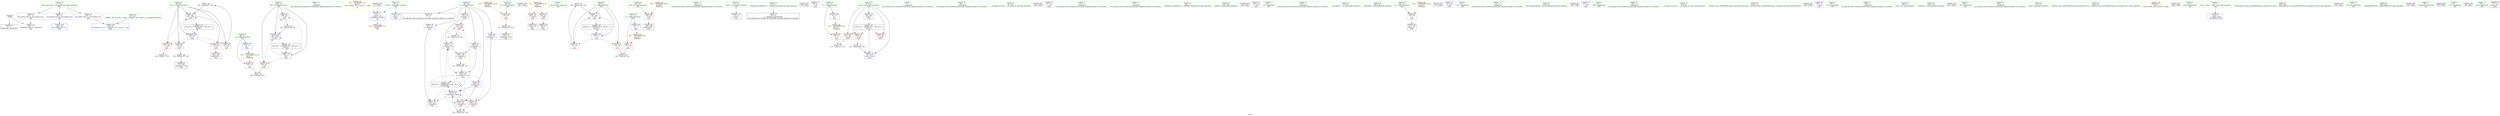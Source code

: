 digraph "SVFG" {
	label="SVFG";

	Node0x561c6284b510 [shape=record,color=grey,label="{NodeID: 0\nNullPtr}"];
	Node0x561c6284b510 -> Node0x561c628563c0[style=solid];
	Node0x561c6284b510 -> Node0x561c628551e0[style=solid];
	Node0x561c6285da90 [shape=record,color=grey,label="{NodeID: 180\n168 = Binary(167, 109, )\n}"];
	Node0x561c6285da90 -> Node0x561c6285ac00[style=solid];
	Node0x561c62855680 [shape=record,color=red,label="{NodeID: 97\n199\<--90\n\<--i28\nmain\n}"];
	Node0x561c62855680 -> Node0x561c6285e210[style=solid];
	Node0x561c62852ee0 [shape=record,color=green,label="{NodeID: 14\n38\<--1\n\<--dummyObj\nCan only get source location for instruction, argument, global var or function.}"];
	Node0x561c62859510 [shape=record,color=black,label="{NodeID: 194\nMR_24V_2 = PHI(MR_24V_4, MR_24V_1, )\npts\{91 \}\n}"];
	Node0x561c62859510 -> Node0x561c6285acd0[style=dashed];
	Node0x561c628552e0 [shape=record,color=blue,label="{NodeID: 111\n8\<--67\n_ZL2PI\<--call\n__cxx_global_var_init.1\n|{<s0>20}}"];
	Node0x561c628552e0:s0 -> Node0x561c6286a4b0[style=dashed,color=blue];
	Node0x561c62853b20 [shape=record,color=green,label="{NodeID: 28\n18\<--20\ns\<--s_field_insensitive\nGlob }"];
	Node0x561c62853b20 -> Node0x561c62856590[style=solid];
	Node0x561c62853b20 -> Node0x561c62856e10[style=solid];
	Node0x561c62853b20 -> Node0x561c62856ee0[style=solid];
	Node0x561c62853b20 -> Node0x561c62856fb0[style=solid];
	Node0x561c62853b20 -> Node0x561c62857080[style=solid];
	Node0x561c62853b20 -> Node0x561c62857150[style=solid];
	Node0x561c62868430 [shape=record,color=yellow,style=double,label="{NodeID: 208\n18V_1 = ENCHI(MR_18V_0)\npts\{85 \}\nFun[main]}"];
	Node0x561c62868430 -> Node0x561c62858150[style=dashed];
	Node0x561c62854830 [shape=record,color=green,label="{NodeID: 42\n88\<--89\ni12\<--i12_field_insensitive\nmain\n}"];
	Node0x561c62854830 -> Node0x561c628583c0[style=solid];
	Node0x561c62854830 -> Node0x561c62858490[style=solid];
	Node0x561c62854830 -> Node0x561c62858560[style=solid];
	Node0x561c62854830 -> Node0x561c62858630[style=solid];
	Node0x561c62854830 -> Node0x561c6285aa60[style=solid];
	Node0x561c62854830 -> Node0x561c6285ac00[style=solid];
	Node0x561c62856590 [shape=record,color=black,label="{NodeID: 56\n19\<--18\n\<--s\nCan only get source location for instruction, argument, global var or function.}"];
	Node0x561c62871e80 [shape=record,color=black,label="{NodeID: 236\n203 = PHI()\n}"];
	Node0x561c62857150 [shape=record,color=purple,label="{NodeID: 70\n191\<--18\narrayidx35\<--s\nmain\n}"];
	Node0x561c62857150 -> Node0x561c62855b60[style=solid];
	Node0x561c62857d40 [shape=record,color=red,label="{NodeID: 84\n101\<--30\n\<--stdout\nmain\n}"];
	Node0x561c62857d40 -> Node0x561c62856860[style=solid];
	Node0x561c6284ab70 [shape=record,color=green,label="{NodeID: 1\n7\<--1\n__dso_handle\<--dummyObj\nGlob }"];
	Node0x561c6285dc10 [shape=record,color=grey,label="{NodeID: 181\n146 = Binary(145, 109, )\n}"];
	Node0x561c6285dc10 -> Node0x561c6285a990[style=solid];
	Node0x561c62855750 [shape=record,color=red,label="{NodeID: 98\n189\<--92\n\<--a32\nmain\n}"];
	Node0x561c62855750 -> Node0x561c62856c70[style=solid];
	Node0x561c62852f70 [shape=record,color=green,label="{NodeID: 15\n68\<--1\n\<--dummyObj\nCan only get source location for instruction, argument, global var or function.}"];
	Node0x561c62859600 [shape=record,color=black,label="{NodeID: 195\nMR_28V_2 = PHI(MR_28V_6, MR_28V_1, )\npts\{200000 \}\n}"];
	Node0x561c62859600 -> Node0x561c62855820[style=dashed];
	Node0x561c62859600 -> Node0x561c628559c0[style=dashed];
	Node0x561c62859600 -> Node0x561c62855a90[style=dashed];
	Node0x561c62859600 -> Node0x561c62855b60[style=dashed];
	Node0x561c62859600 -> Node0x561c6285a7f0[style=dashed];
	Node0x561c62859600 -> Node0x561c6285ab30[style=dashed];
	Node0x561c62859600 -> Node0x561c62859600[style=dashed];
	Node0x561c628553b0 [shape=record,color=blue,label="{NodeID: 112\n78\<--12\nretval\<--\nmain\n}"];
	Node0x561c62853c20 [shape=record,color=green,label="{NodeID: 29\n37\<--41\nllvm.global_ctors\<--llvm.global_ctors_field_insensitive\nGlob }"];
	Node0x561c62853c20 -> Node0x561c62857700[style=solid];
	Node0x561c62853c20 -> Node0x561c62857800[style=solid];
	Node0x561c62853c20 -> Node0x561c62857900[style=solid];
	Node0x561c62854900 [shape=record,color=green,label="{NodeID: 43\n90\<--91\ni28\<--i28_field_insensitive\nmain\n}"];
	Node0x561c62854900 -> Node0x561c628555b0[style=solid];
	Node0x561c62854900 -> Node0x561c62855680[style=solid];
	Node0x561c62854900 -> Node0x561c6285acd0[style=solid];
	Node0x561c62854900 -> Node0x561c6285ada0[style=solid];
	Node0x561c62856690 [shape=record,color=black,label="{NodeID: 57\n50\<--51\n\<--_ZNSt8ios_base4InitD1Ev\nCan only get source location for instruction, argument, global var or function.}"];
	Node0x561c62871f50 [shape=record,color=black,label="{NodeID: 237\n115 = PHI()\n}"];
	Node0x561c62857220 [shape=record,color=purple,label="{NodeID: 71\n96\<--21\n\<--.str\nmain\n}"];
	Node0x561c62857e10 [shape=record,color=red,label="{NodeID: 85\n111\<--80\n\<--ncase\nmain\n}"];
	Node0x561c62857e10 -> Node0x561c6285e810[style=solid];
	Node0x561c6284ba30 [shape=record,color=green,label="{NodeID: 2\n9\<--1\n\<--dummyObj\nCan only get source location for instruction, argument, global var or function.}"];
	Node0x561c6285dd90 [shape=record,color=grey,label="{NodeID: 182\n156 = Binary(155, 109, )\n}"];
	Node0x561c6285dd90 -> Node0x561c62856ad0[style=solid];
	Node0x561c62855820 [shape=record,color=red,label="{NodeID: 99\n133\<--132\n\<--arrayidx\nmain\n}"];
	Node0x561c62855820 -> Node0x561c6285e090[style=solid];
	Node0x561c62853000 [shape=record,color=green,label="{NodeID: 16\n109\<--1\n\<--dummyObj\nCan only get source location for instruction, argument, global var or function.}"];
	Node0x561c62855480 [shape=record,color=blue,label="{NodeID: 113\n80\<--109\nncase\<--\nmain\n}"];
	Node0x561c62855480 -> Node0x561c628631b0[style=dashed];
	Node0x561c62853d20 [shape=record,color=green,label="{NodeID: 30\n42\<--43\n__cxx_global_var_init\<--__cxx_global_var_init_field_insensitive\n}"];
	Node0x561c628549d0 [shape=record,color=green,label="{NodeID: 44\n92\<--93\na32\<--a32_field_insensitive\nmain\n}"];
	Node0x561c628549d0 -> Node0x561c62855750[style=solid];
	Node0x561c62856790 [shape=record,color=black,label="{NodeID: 58\n98\<--95\ncall\<--\nmain\n}"];
	Node0x561c62872020 [shape=record,color=black,label="{NodeID: 238\n128 = PHI()\n}"];
	Node0x561c628572f0 [shape=record,color=purple,label="{NodeID: 72\n97\<--23\n\<--.str.2\nmain\n}"];
	Node0x561c62857ee0 [shape=record,color=red,label="{NodeID: 86\n175\<--80\n\<--ncase\nmain\n}"];
	Node0x561c6284bac0 [shape=record,color=green,label="{NodeID: 3\n12\<--1\n\<--dummyObj\nCan only get source location for instruction, argument, global var or function.}"];
	Node0x561c6285df10 [shape=record,color=grey,label="{NodeID: 183\n137 = Binary(136, 109, )\n}"];
	Node0x561c6285df10 -> Node0x561c62856a00[style=solid];
	Node0x561c628558f0 [shape=record,color=red,label="{NodeID: 100\n140\<--139\n\<--arrayidx10\nmain\n}"];
	Node0x561c628558f0 -> Node0x561c6285e390[style=solid];
	Node0x561c62853090 [shape=record,color=green,label="{NodeID: 17\n117\<--1\n\<--dummyObj\nCan only get source location for instruction, argument, global var or function.}"];
	Node0x561c6285a720 [shape=record,color=blue,label="{NodeID: 114\n86\<--12\ni\<--\nmain\n}"];
	Node0x561c6285a720 -> Node0x561c62858220[style=dashed];
	Node0x561c6285a720 -> Node0x561c628582f0[style=dashed];
	Node0x561c6285a720 -> Node0x561c6285a990[style=dashed];
	Node0x561c6285a720 -> Node0x561c62858b10[style=dashed];
	Node0x561c62853e20 [shape=record,color=green,label="{NodeID: 31\n46\<--47\n_ZNSt8ios_base4InitC1Ev\<--_ZNSt8ios_base4InitC1Ev_field_insensitive\n}"];
	Node0x561c62854aa0 [shape=record,color=green,label="{NodeID: 45\n99\<--100\nfreopen\<--freopen_field_insensitive\n}"];
	Node0x561c62856860 [shape=record,color=black,label="{NodeID: 59\n104\<--101\ncall1\<--\nmain\n}"];
	Node0x561c62872180 [shape=record,color=black,label="{NodeID: 239\n129 = PHI()\n}"];
	Node0x561c628573c0 [shape=record,color=purple,label="{NodeID: 73\n102\<--26\n\<--.str.3\nmain\n}"];
	Node0x561c62857fb0 [shape=record,color=red,label="{NodeID: 87\n209\<--80\n\<--ncase\nmain\n}"];
	Node0x561c62857fb0 -> Node0x561c6285d790[style=solid];
	Node0x561c6284a340 [shape=record,color=green,label="{NodeID: 4\n21\<--1\n.str\<--dummyObj\nGlob }"];
	Node0x561c6285e090 [shape=record,color=grey,label="{NodeID: 184\n134 = Binary(133, 109, )\n}"];
	Node0x561c6285e090 -> Node0x561c6285a7f0[style=solid];
	Node0x561c628559c0 [shape=record,color=red,label="{NodeID: 101\n159\<--158\n\<--arrayidx17\nmain\n}"];
	Node0x561c628559c0 -> Node0x561c6285d910[style=solid];
	Node0x561c62853120 [shape=record,color=green,label="{NodeID: 18\n118\<--1\n\<--dummyObj\nCan only get source location for instruction, argument, global var or function.}"];
	Node0x561c6285a7f0 [shape=record,color=blue,label="{NodeID: 115\n132\<--134\narrayidx\<--inc\nmain\n}"];
	Node0x561c6285a7f0 -> Node0x561c628558f0[style=dashed];
	Node0x561c6285a7f0 -> Node0x561c6285a8c0[style=dashed];
	Node0x561c62853f20 [shape=record,color=green,label="{NodeID: 32\n52\<--53\n__cxa_atexit\<--__cxa_atexit_field_insensitive\n}"];
	Node0x561c628687b0 [shape=record,color=yellow,style=double,label="{NodeID: 212\n26V_1 = ENCHI(MR_26V_0)\npts\{93 \}\nFun[main]}"];
	Node0x561c628687b0 -> Node0x561c62855750[style=dashed];
	Node0x561c62854ba0 [shape=record,color=green,label="{NodeID: 46\n106\<--107\n_ZNSirsERi\<--_ZNSirsERi_field_insensitive\n}"];
	Node0x561c62856930 [shape=record,color=black,label="{NodeID: 60\n131\<--130\nidxprom\<--\nmain\n}"];
	Node0x561c62872250 [shape=record,color=black,label="{NodeID: 240\n172 = PHI()\n}"];
	Node0x561c62857490 [shape=record,color=purple,label="{NodeID: 74\n103\<--28\n\<--.str.4\nmain\n}"];
	Node0x561c62858080 [shape=record,color=red,label="{NodeID: 88\n130\<--82\n\<--a\nmain\n}"];
	Node0x561c62858080 -> Node0x561c62856930[style=solid];
	Node0x561c6284a3d0 [shape=record,color=green,label="{NodeID: 5\n23\<--1\n.str.2\<--dummyObj\nGlob }"];
	Node0x561c6285e210 [shape=record,color=grey,label="{NodeID: 185\n200 = Binary(199, 109, )\n}"];
	Node0x561c6285e210 -> Node0x561c6285ada0[style=solid];
	Node0x561c62855a90 [shape=record,color=red,label="{NodeID: 102\n163\<--162\n\<--arrayidx19\nmain\n}"];
	Node0x561c62855a90 -> Node0x561c6285d910[style=solid];
	Node0x561c62853220 [shape=record,color=green,label="{NodeID: 19\n119\<--1\n\<--dummyObj\nCan only get source location for instruction, argument, global var or function.}"];
	Node0x561c6285a8c0 [shape=record,color=blue,label="{NodeID: 116\n139\<--141\narrayidx10\<--dec\nmain\n}"];
	Node0x561c6285a8c0 -> Node0x561c62855820[style=dashed];
	Node0x561c6285a8c0 -> Node0x561c628559c0[style=dashed];
	Node0x561c6285a8c0 -> Node0x561c62855a90[style=dashed];
	Node0x561c6285a8c0 -> Node0x561c62855b60[style=dashed];
	Node0x561c6285a8c0 -> Node0x561c6285a7f0[style=dashed];
	Node0x561c6285a8c0 -> Node0x561c6285ab30[style=dashed];
	Node0x561c6285a8c0 -> Node0x561c62859600[style=dashed];
	Node0x561c62854020 [shape=record,color=green,label="{NodeID: 33\n51\<--57\n_ZNSt8ios_base4InitD1Ev\<--_ZNSt8ios_base4InitD1Ev_field_insensitive\n}"];
	Node0x561c62854020 -> Node0x561c62856690[style=solid];
	Node0x561c62854ca0 [shape=record,color=green,label="{NodeID: 47\n120\<--121\nllvm.memset.p0i8.i64\<--llvm.memset.p0i8.i64_field_insensitive\n}"];
	Node0x561c62856a00 [shape=record,color=black,label="{NodeID: 61\n138\<--137\nidxprom9\<--add\nmain\n}"];
	Node0x561c62872380 [shape=record,color=black,label="{NodeID: 241\n176 = PHI()\n}"];
	Node0x561c62857560 [shape=record,color=purple,label="{NodeID: 75\n171\<--33\n\<--.str.5\nmain\n}"];
	Node0x561c62858150 [shape=record,color=red,label="{NodeID: 89\n136\<--84\n\<--b\nmain\n}"];
	Node0x561c62858150 -> Node0x561c6285df10[style=solid];
	Node0x561c62852670 [shape=record,color=green,label="{NodeID: 6\n25\<--1\nstdin\<--dummyObj\nGlob }"];
	Node0x561c6285e390 [shape=record,color=grey,label="{NodeID: 186\n141 = Binary(140, 142, )\n}"];
	Node0x561c6285e390 -> Node0x561c6285a8c0[style=solid];
	Node0x561c62855b60 [shape=record,color=red,label="{NodeID: 103\n192\<--191\n\<--arrayidx35\nmain\n}"];
	Node0x561c62853320 [shape=record,color=green,label="{NodeID: 20\n142\<--1\n\<--dummyObj\nCan only get source location for instruction, argument, global var or function.}"];
	Node0x561c6285a990 [shape=record,color=blue,label="{NodeID: 117\n86\<--146\ni\<--inc11\nmain\n}"];
	Node0x561c6285a990 -> Node0x561c62858220[style=dashed];
	Node0x561c6285a990 -> Node0x561c628582f0[style=dashed];
	Node0x561c6285a990 -> Node0x561c6285a990[style=dashed];
	Node0x561c6285a990 -> Node0x561c62858b10[style=dashed];
	Node0x561c62854120 [shape=record,color=green,label="{NodeID: 34\n64\<--65\n__cxx_global_var_init.1\<--__cxx_global_var_init.1_field_insensitive\n}"];
	Node0x561c62855dc0 [shape=record,color=green,label="{NodeID: 48\n173\<--174\n_ZStlsISt11char_traitsIcEERSt13basic_ostreamIcT_ES5_PKc\<--_ZStlsISt11char_traitsIcEERSt13basic_ostreamIcT_ES5_PKc_field_insensitive\n}"];
	Node0x561c62856ad0 [shape=record,color=black,label="{NodeID: 62\n157\<--156\nidxprom16\<--sub\nmain\n}"];
	Node0x561c62872480 [shape=record,color=black,label="{NodeID: 242\n180 = PHI()\n}"];
	Node0x561c62857630 [shape=record,color=purple,label="{NodeID: 76\n179\<--35\n\<--.str.6\nmain\n}"];
	Node0x561c62858220 [shape=record,color=red,label="{NodeID: 90\n124\<--86\n\<--i\nmain\n}"];
	Node0x561c62858220 -> Node0x561c6285e690[style=solid];
	Node0x561c62852700 [shape=record,color=green,label="{NodeID: 7\n26\<--1\n.str.3\<--dummyObj\nGlob }"];
	Node0x561c6285e510 [shape=record,color=grey,label="{NodeID: 187\n152 = cmp(151, 153, )\n}"];
	Node0x561c62855c30 [shape=record,color=blue,label="{NodeID: 104\n8\<--9\n_ZL2PI\<--\nGlob }"];
	Node0x561c62853420 [shape=record,color=green,label="{NodeID: 21\n153\<--1\n\<--dummyObj\nCan only get source location for instruction, argument, global var or function.}"];
	Node0x561c628673d0 [shape=record,color=yellow,style=double,label="{NodeID: 201\n4V_1 = ENCHI(MR_4V_0)\npts\{1 \}\nFun[main]}"];
	Node0x561c628673d0 -> Node0x561c62857c70[style=dashed];
	Node0x561c628673d0 -> Node0x561c62857d40[style=dashed];
	Node0x561c6285aa60 [shape=record,color=blue,label="{NodeID: 118\n88\<--109\ni12\<--\nmain\n}"];
	Node0x561c6285aa60 -> Node0x561c628583c0[style=dashed];
	Node0x561c6285aa60 -> Node0x561c62858490[style=dashed];
	Node0x561c6285aa60 -> Node0x561c62858560[style=dashed];
	Node0x561c6285aa60 -> Node0x561c62858630[style=dashed];
	Node0x561c6285aa60 -> Node0x561c6285ac00[style=dashed];
	Node0x561c6285aa60 -> Node0x561c62859010[style=dashed];
	Node0x561c62854220 [shape=record,color=green,label="{NodeID: 35\n69\<--70\nacos\<--acos_field_insensitive\n}"];
	Node0x561c62868a80 [shape=record,color=yellow,style=double,label="{NodeID: 215\n2V_1 = ENCHI(MR_2V_0)\npts\{10 \}\nFun[_GLOBAL__sub_I_LoveYY_1_1.cpp]|{<s0>20}}"];
	Node0x561c62868a80:s0 -> Node0x561c628552e0[style=dashed,color=red];
	Node0x561c62855ec0 [shape=record,color=green,label="{NodeID: 49\n177\<--178\n_ZNSolsEi\<--_ZNSolsEi_field_insensitive\n}"];
	Node0x561c62856ba0 [shape=record,color=black,label="{NodeID: 63\n161\<--160\nidxprom18\<--\nmain\n}"];
	Node0x561c62872550 [shape=record,color=black,label="{NodeID: 243\n181 = PHI()\n}"];
	Node0x561c62857700 [shape=record,color=purple,label="{NodeID: 77\n245\<--37\nllvm.global_ctors_0\<--llvm.global_ctors\nGlob }"];
	Node0x561c62857700 -> Node0x561c62854fe0[style=solid];
	Node0x561c628582f0 [shape=record,color=red,label="{NodeID: 91\n145\<--86\n\<--i\nmain\n}"];
	Node0x561c628582f0 -> Node0x561c6285dc10[style=solid];
	Node0x561c62852790 [shape=record,color=green,label="{NodeID: 8\n28\<--1\n.str.4\<--dummyObj\nGlob }"];
	Node0x561c6285e690 [shape=record,color=grey,label="{NodeID: 188\n126 = cmp(124, 125, )\n}"];
	Node0x561c62855d30 [shape=record,color=blue,label="{NodeID: 105\n11\<--12\nT\<--\nGlob }"];
	Node0x561c62855d30 -> Node0x561c62867ef0[style=dashed];
	Node0x561c62853520 [shape=record,color=green,label="{NodeID: 22\n195\<--1\n\<--dummyObj\nCan only get source location for instruction, argument, global var or function.}"];
	Node0x561c62867ef0 [shape=record,color=yellow,style=double,label="{NodeID: 202\n6V_1 = ENCHI(MR_6V_0)\npts\{13 \}\nFun[main]}"];
	Node0x561c62867ef0 -> Node0x561c62857a00[style=dashed];
	Node0x561c6285ab30 [shape=record,color=blue,label="{NodeID: 119\n162\<--164\narrayidx19\<--add20\nmain\n}"];
	Node0x561c6285ab30 -> Node0x561c628559c0[style=dashed];
	Node0x561c6285ab30 -> Node0x561c62855a90[style=dashed];
	Node0x561c6285ab30 -> Node0x561c62855b60[style=dashed];
	Node0x561c6285ab30 -> Node0x561c6285ab30[style=dashed];
	Node0x561c6285ab30 -> Node0x561c62859600[style=dashed];
	Node0x561c62854320 [shape=record,color=green,label="{NodeID: 36\n75\<--76\nmain\<--main_field_insensitive\n}"];
	Node0x561c62855fc0 [shape=record,color=green,label="{NodeID: 50\n196\<--197\n_ZStlsISt11char_traitsIcEERSt13basic_ostreamIcT_ES5_c\<--_ZStlsISt11char_traitsIcEERSt13basic_ostreamIcT_ES5_c_field_insensitive\n}"];
	Node0x561c6286a240 [shape=record,color=yellow,style=double,label="{NodeID: 230\nRETMU(2V_2)\npts\{10 \}\nFun[_GLOBAL__sub_I_LoveYY_1_1.cpp]}"];
	Node0x561c62856c70 [shape=record,color=black,label="{NodeID: 64\n190\<--189\nidxprom34\<--\nmain\n}"];
	Node0x561c62872620 [shape=record,color=black,label="{NodeID: 244\n188 = PHI()\n}"];
	Node0x561c62857800 [shape=record,color=purple,label="{NodeID: 78\n246\<--37\nllvm.global_ctors_1\<--llvm.global_ctors\nGlob }"];
	Node0x561c62857800 -> Node0x561c628550e0[style=solid];
	Node0x561c628583c0 [shape=record,color=red,label="{NodeID: 92\n151\<--88\n\<--i12\nmain\n}"];
	Node0x561c628583c0 -> Node0x561c6285e510[style=solid];
	Node0x561c62852c10 [shape=record,color=green,label="{NodeID: 9\n30\<--1\nstdout\<--dummyObj\nGlob }"];
	Node0x561c6285e810 [shape=record,color=grey,label="{NodeID: 189\n113 = cmp(111, 112, )\n}"];
	Node0x561c62854de0 [shape=record,color=blue,label="{NodeID: 106\n14\<--12\nn\<--\nGlob }"];
	Node0x561c62854de0 -> Node0x561c62867fd0[style=dashed];
	Node0x561c62853620 [shape=record,color=green,label="{NodeID: 23\n4\<--6\n_ZStL8__ioinit\<--_ZStL8__ioinit_field_insensitive\nGlob }"];
	Node0x561c62853620 -> Node0x561c62856d40[style=solid];
	Node0x561c62867fd0 [shape=record,color=yellow,style=double,label="{NodeID: 203\n8V_1 = ENCHI(MR_8V_0)\npts\{15 \}\nFun[main]}"];
	Node0x561c62867fd0 -> Node0x561c62857ad0[style=dashed];
	Node0x561c6285ac00 [shape=record,color=blue,label="{NodeID: 120\n88\<--168\ni12\<--inc22\nmain\n}"];
	Node0x561c6285ac00 -> Node0x561c628583c0[style=dashed];
	Node0x561c6285ac00 -> Node0x561c62858490[style=dashed];
	Node0x561c6285ac00 -> Node0x561c62858560[style=dashed];
	Node0x561c6285ac00 -> Node0x561c62858630[style=dashed];
	Node0x561c6285ac00 -> Node0x561c6285ac00[style=dashed];
	Node0x561c6285ac00 -> Node0x561c62859010[style=dashed];
	Node0x561c62854420 [shape=record,color=green,label="{NodeID: 37\n78\<--79\nretval\<--retval_field_insensitive\nmain\n}"];
	Node0x561c62854420 -> Node0x561c628553b0[style=solid];
	Node0x561c628560c0 [shape=record,color=green,label="{NodeID: 51\n204\<--205\n_ZSt4endlIcSt11char_traitsIcEERSt13basic_ostreamIT_T0_ES6_\<--_ZSt4endlIcSt11char_traitsIcEERSt13basic_ostreamIT_T0_ES6__field_insensitive\n}"];
	Node0x561c62856d40 [shape=record,color=purple,label="{NodeID: 65\n48\<--4\n\<--_ZStL8__ioinit\n__cxx_global_var_init\n}"];
	Node0x561c62872720 [shape=record,color=black,label="{NodeID: 245\n193 = PHI()\n}"];
	Node0x561c62857900 [shape=record,color=purple,label="{NodeID: 79\n247\<--37\nllvm.global_ctors_2\<--llvm.global_ctors\nGlob }"];
	Node0x561c62857900 -> Node0x561c628551e0[style=solid];
	Node0x561c62858490 [shape=record,color=red,label="{NodeID: 93\n155\<--88\n\<--i12\nmain\n}"];
	Node0x561c62858490 -> Node0x561c6285dd90[style=solid];
	Node0x561c62852ca0 [shape=record,color=green,label="{NodeID: 10\n31\<--1\n_ZSt3cin\<--dummyObj\nGlob }"];
	Node0x561c6285e990 [shape=record,color=grey,label="{NodeID: 190\n186 = cmp(184, 185, )\n}"];
	Node0x561c62854ee0 [shape=record,color=blue,label="{NodeID: 107\n16\<--12\np\<--\nGlob }"];
	Node0x561c62854ee0 -> Node0x561c628680b0[style=dashed];
	Node0x561c62853720 [shape=record,color=green,label="{NodeID: 24\n8\<--10\n_ZL2PI\<--_ZL2PI_field_insensitive\nGlob }"];
	Node0x561c62853720 -> Node0x561c62855c30[style=solid];
	Node0x561c62853720 -> Node0x561c628552e0[style=solid];
	Node0x561c628680b0 [shape=record,color=yellow,style=double,label="{NodeID: 204\n10V_1 = ENCHI(MR_10V_0)\npts\{17 \}\nFun[main]}"];
	Node0x561c628680b0 -> Node0x561c62857ba0[style=dashed];
	Node0x561c6285acd0 [shape=record,color=blue,label="{NodeID: 121\n90\<--12\ni28\<--\nmain\n}"];
	Node0x561c6285acd0 -> Node0x561c628555b0[style=dashed];
	Node0x561c6285acd0 -> Node0x561c62855680[style=dashed];
	Node0x561c6285acd0 -> Node0x561c6285ada0[style=dashed];
	Node0x561c6285acd0 -> Node0x561c62859510[style=dashed];
	Node0x561c628544f0 [shape=record,color=green,label="{NodeID: 38\n80\<--81\nncase\<--ncase_field_insensitive\nmain\n}"];
	Node0x561c628544f0 -> Node0x561c62857e10[style=solid];
	Node0x561c628544f0 -> Node0x561c62857ee0[style=solid];
	Node0x561c628544f0 -> Node0x561c62857fb0[style=solid];
	Node0x561c628544f0 -> Node0x561c62855480[style=solid];
	Node0x561c628544f0 -> Node0x561c6285ae70[style=solid];
	Node0x561c628561c0 [shape=record,color=green,label="{NodeID: 52\n206\<--207\n_ZNSolsEPFRSoS_E\<--_ZNSolsEPFRSoS_E_field_insensitive\n}"];
	Node0x561c6286a4b0 [shape=record,color=yellow,style=double,label="{NodeID: 232\n2V_2 = CSCHI(MR_2V_1)\npts\{10 \}\nCS[]}"];
	Node0x561c62856e10 [shape=record,color=purple,label="{NodeID: 66\n132\<--18\narrayidx\<--s\nmain\n}"];
	Node0x561c62856e10 -> Node0x561c62855820[style=solid];
	Node0x561c62856e10 -> Node0x561c6285a7f0[style=solid];
	Node0x561c628729a0 [shape=record,color=black,label="{NodeID: 246\n194 = PHI()\n}"];
	Node0x561c62857a00 [shape=record,color=red,label="{NodeID: 80\n112\<--11\n\<--T\nmain\n}"];
	Node0x561c62857a00 -> Node0x561c6285e810[style=solid];
	Node0x561c62858560 [shape=record,color=red,label="{NodeID: 94\n160\<--88\n\<--i12\nmain\n}"];
	Node0x561c62858560 -> Node0x561c62856ba0[style=solid];
	Node0x561c62852d30 [shape=record,color=green,label="{NodeID: 11\n32\<--1\n_ZSt4cout\<--dummyObj\nGlob }"];
	Node0x561c628631b0 [shape=record,color=black,label="{NodeID: 191\nMR_14V_3 = PHI(MR_14V_4, MR_14V_2, )\npts\{81 \}\n}"];
	Node0x561c628631b0 -> Node0x561c62857e10[style=dashed];
	Node0x561c628631b0 -> Node0x561c62857ee0[style=dashed];
	Node0x561c628631b0 -> Node0x561c62857fb0[style=dashed];
	Node0x561c628631b0 -> Node0x561c6285ae70[style=dashed];
	Node0x561c62854fe0 [shape=record,color=blue,label="{NodeID: 108\n245\<--38\nllvm.global_ctors_0\<--\nGlob }"];
	Node0x561c62853820 [shape=record,color=green,label="{NodeID: 25\n11\<--13\nT\<--T_field_insensitive\nGlob }"];
	Node0x561c62853820 -> Node0x561c62857a00[style=solid];
	Node0x561c62853820 -> Node0x561c62855d30[style=solid];
	Node0x561c6285ada0 [shape=record,color=blue,label="{NodeID: 122\n90\<--200\ni28\<--inc39\nmain\n}"];
	Node0x561c6285ada0 -> Node0x561c628555b0[style=dashed];
	Node0x561c6285ada0 -> Node0x561c62855680[style=dashed];
	Node0x561c6285ada0 -> Node0x561c6285ada0[style=dashed];
	Node0x561c6285ada0 -> Node0x561c62859510[style=dashed];
	Node0x561c628545c0 [shape=record,color=green,label="{NodeID: 39\n82\<--83\na\<--a_field_insensitive\nmain\n}"];
	Node0x561c628545c0 -> Node0x561c62858080[style=solid];
	Node0x561c628562c0 [shape=record,color=green,label="{NodeID: 53\n39\<--240\n_GLOBAL__sub_I_LoveYY_1_1.cpp\<--_GLOBAL__sub_I_LoveYY_1_1.cpp_field_insensitive\n}"];
	Node0x561c628562c0 -> Node0x561c628550e0[style=solid];
	Node0x561c62871b20 [shape=record,color=black,label="{NodeID: 233\n105 = PHI()\n}"];
	Node0x561c62856ee0 [shape=record,color=purple,label="{NodeID: 67\n139\<--18\narrayidx10\<--s\nmain\n}"];
	Node0x561c62856ee0 -> Node0x561c628558f0[style=solid];
	Node0x561c62856ee0 -> Node0x561c6285a8c0[style=solid];
	Node0x561c62857ad0 [shape=record,color=red,label="{NodeID: 81\n125\<--14\n\<--n\nmain\n}"];
	Node0x561c62857ad0 -> Node0x561c6285e690[style=solid];
	Node0x561c6285d790 [shape=record,color=grey,label="{NodeID: 178\n210 = Binary(209, 109, )\n}"];
	Node0x561c6285d790 -> Node0x561c6285ae70[style=solid];
	Node0x561c62858630 [shape=record,color=red,label="{NodeID: 95\n167\<--88\n\<--i12\nmain\n}"];
	Node0x561c62858630 -> Node0x561c6285da90[style=solid];
	Node0x561c62852dc0 [shape=record,color=green,label="{NodeID: 12\n33\<--1\n.str.5\<--dummyObj\nGlob }"];
	Node0x561c62858b10 [shape=record,color=black,label="{NodeID: 192\nMR_20V_2 = PHI(MR_20V_4, MR_20V_1, )\npts\{87 \}\n}"];
	Node0x561c62858b10 -> Node0x561c6285a720[style=dashed];
	Node0x561c628550e0 [shape=record,color=blue,label="{NodeID: 109\n246\<--39\nllvm.global_ctors_1\<--_GLOBAL__sub_I_LoveYY_1_1.cpp\nGlob }"];
	Node0x561c62853920 [shape=record,color=green,label="{NodeID: 26\n14\<--15\nn\<--n_field_insensitive\nGlob }"];
	Node0x561c62853920 -> Node0x561c62857ad0[style=solid];
	Node0x561c62853920 -> Node0x561c62854de0[style=solid];
	Node0x561c6285ae70 [shape=record,color=blue,label="{NodeID: 123\n80\<--210\nncase\<--inc43\nmain\n}"];
	Node0x561c6285ae70 -> Node0x561c628631b0[style=dashed];
	Node0x561c62854690 [shape=record,color=green,label="{NodeID: 40\n84\<--85\nb\<--b_field_insensitive\nmain\n}"];
	Node0x561c62854690 -> Node0x561c62858150[style=solid];
	Node0x561c628563c0 [shape=record,color=black,label="{NodeID: 54\n2\<--3\ndummyVal\<--dummyVal\n}"];
	Node0x561c62871c20 [shape=record,color=black,label="{NodeID: 234\n49 = PHI()\n}"];
	Node0x561c62856fb0 [shape=record,color=purple,label="{NodeID: 68\n158\<--18\narrayidx17\<--s\nmain\n}"];
	Node0x561c62856fb0 -> Node0x561c628559c0[style=solid];
	Node0x561c62857ba0 [shape=record,color=red,label="{NodeID: 82\n185\<--16\n\<--p\nmain\n}"];
	Node0x561c62857ba0 -> Node0x561c6285e990[style=solid];
	Node0x561c6285d910 [shape=record,color=grey,label="{NodeID: 179\n164 = Binary(163, 159, )\n}"];
	Node0x561c6285d910 -> Node0x561c6285ab30[style=solid];
	Node0x561c628555b0 [shape=record,color=red,label="{NodeID: 96\n184\<--90\n\<--i28\nmain\n}"];
	Node0x561c628555b0 -> Node0x561c6285e990[style=solid];
	Node0x561c62852e50 [shape=record,color=green,label="{NodeID: 13\n35\<--1\n.str.6\<--dummyObj\nGlob }"];
	Node0x561c62859010 [shape=record,color=black,label="{NodeID: 193\nMR_22V_2 = PHI(MR_22V_4, MR_22V_1, )\npts\{89 \}\n}"];
	Node0x561c62859010 -> Node0x561c6285aa60[style=dashed];
	Node0x561c628551e0 [shape=record,color=blue, style = dotted,label="{NodeID: 110\n247\<--3\nllvm.global_ctors_2\<--dummyVal\nGlob }"];
	Node0x561c62853a20 [shape=record,color=green,label="{NodeID: 27\n16\<--17\np\<--p_field_insensitive\nGlob }"];
	Node0x561c62853a20 -> Node0x561c62857ba0[style=solid];
	Node0x561c62853a20 -> Node0x561c62854ee0[style=solid];
	Node0x561c62868350 [shape=record,color=yellow,style=double,label="{NodeID: 207\n16V_1 = ENCHI(MR_16V_0)\npts\{83 \}\nFun[main]}"];
	Node0x561c62868350 -> Node0x561c62858080[style=dashed];
	Node0x561c62854760 [shape=record,color=green,label="{NodeID: 41\n86\<--87\ni\<--i_field_insensitive\nmain\n}"];
	Node0x561c62854760 -> Node0x561c62858220[style=solid];
	Node0x561c62854760 -> Node0x561c628582f0[style=solid];
	Node0x561c62854760 -> Node0x561c6285a720[style=solid];
	Node0x561c62854760 -> Node0x561c6285a990[style=solid];
	Node0x561c628564c0 [shape=record,color=black,label="{NodeID: 55\n77\<--12\nmain_ret\<--\nmain\n}"];
	Node0x561c62871d20 [shape=record,color=black,label="{NodeID: 235\n67 = PHI()\n}"];
	Node0x561c62871d20 -> Node0x561c628552e0[style=solid];
	Node0x561c62857080 [shape=record,color=purple,label="{NodeID: 69\n162\<--18\narrayidx19\<--s\nmain\n}"];
	Node0x561c62857080 -> Node0x561c62855a90[style=solid];
	Node0x561c62857080 -> Node0x561c6285ab30[style=solid];
	Node0x561c62857c70 [shape=record,color=red,label="{NodeID: 83\n95\<--25\n\<--stdin\nmain\n}"];
	Node0x561c62857c70 -> Node0x561c62856790[style=solid];
}
